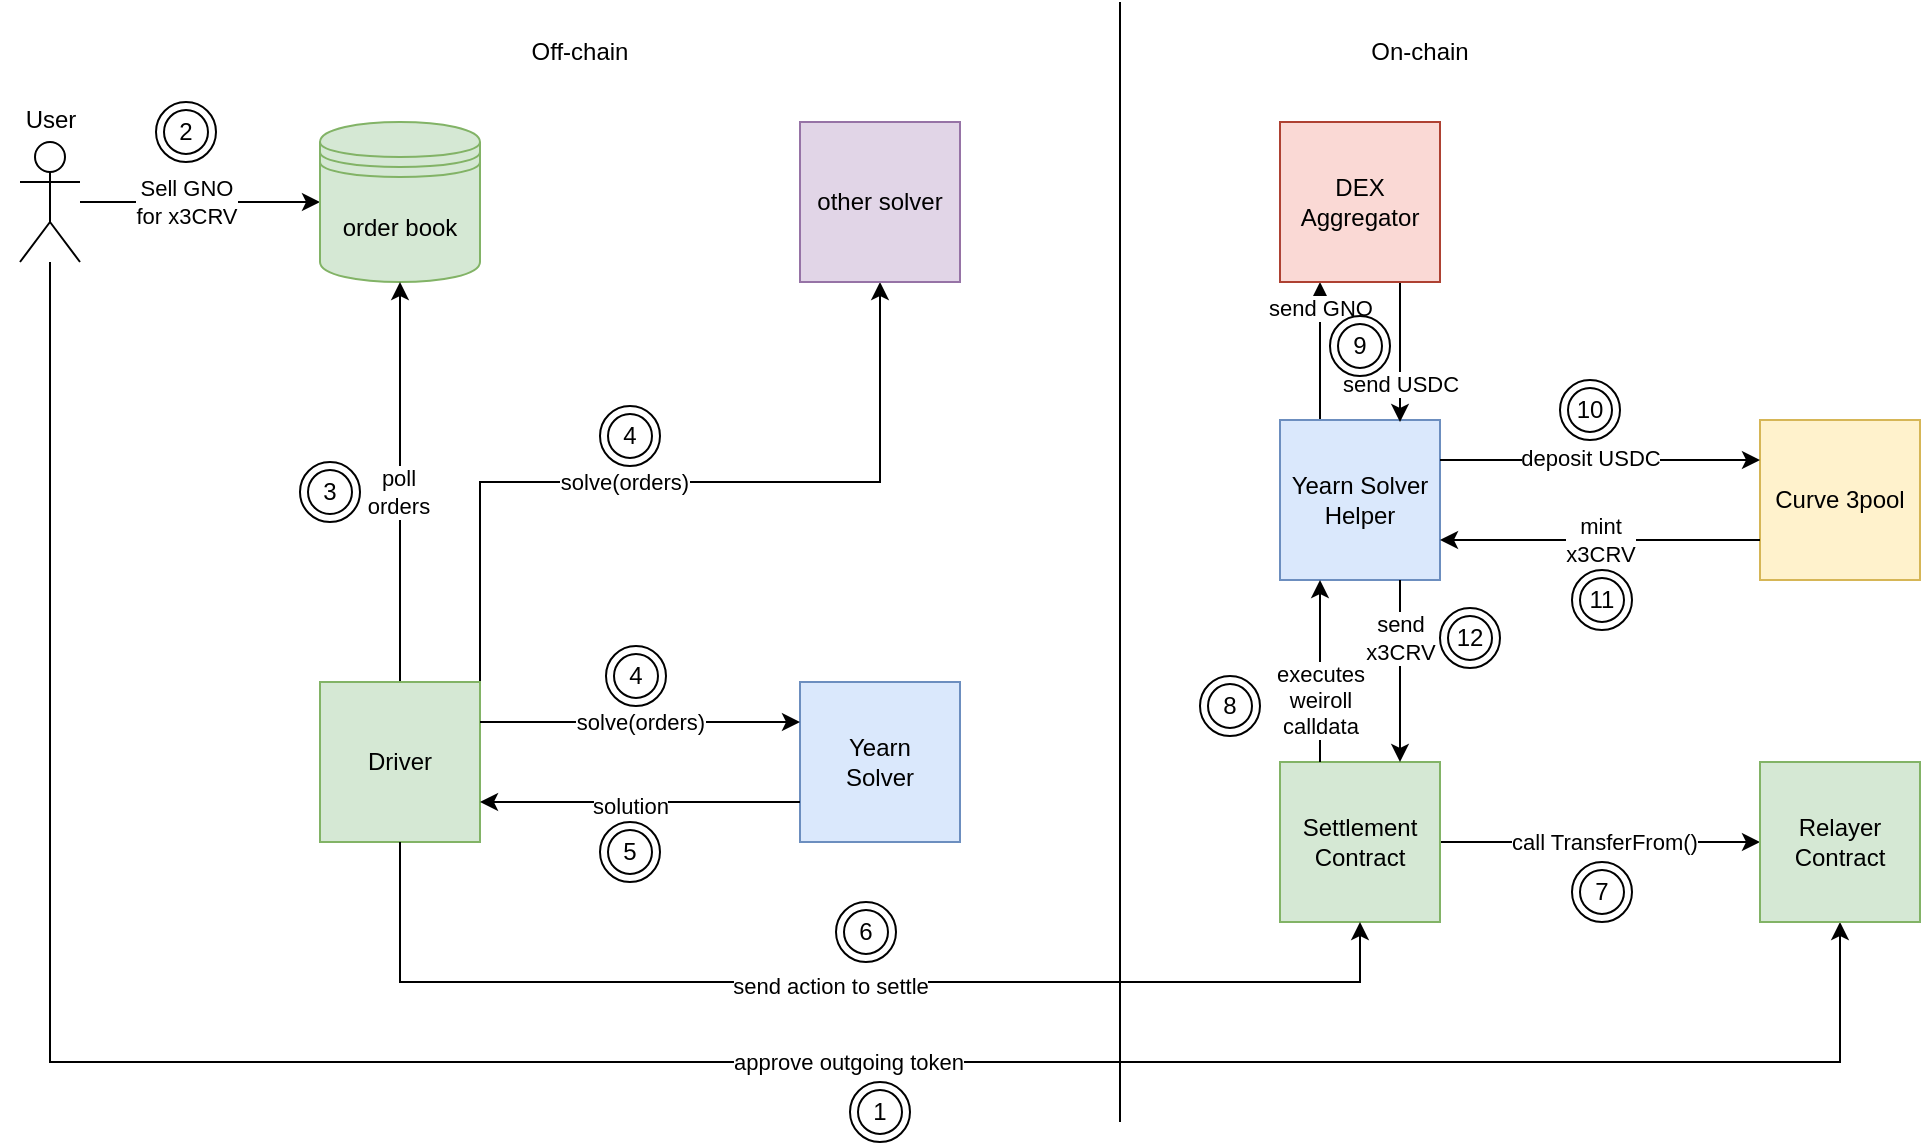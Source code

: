 <mxfile compressed="false" version="20.0.4" type="github">
  <diagram name="Page-1" id="e7e014a7-5840-1c2e-5031-d8a46d1fe8dd">
    <mxGraphModel dx="1426" dy="946" grid="1" gridSize="10" guides="1" tooltips="1" connect="1" arrows="1" fold="1" page="1" pageScale="1" pageWidth="1169" pageHeight="826" background="#FFFFFF" math="0" shadow="0">
      <root>
        <mxCell id="0" />
        <mxCell id="1" parent="0" />
        <mxCell id="ZvzS9FrOkyC6fBPtpC9W-44" value="" style="edgeStyle=orthogonalEdgeStyle;rounded=0;orthogonalLoop=1;jettySize=auto;html=1;" parent="1" source="ZvzS9FrOkyC6fBPtpC9W-41" target="ZvzS9FrOkyC6fBPtpC9W-42" edge="1">
          <mxGeometry relative="1" as="geometry" />
        </mxCell>
        <mxCell id="ZvzS9FrOkyC6fBPtpC9W-45" value="Sell GNO&lt;br&gt;for x3CRV" style="edgeLabel;html=1;align=center;verticalAlign=middle;resizable=0;points=[];" parent="ZvzS9FrOkyC6fBPtpC9W-44" vertex="1" connectable="0">
          <mxGeometry x="-0.127" y="1" relative="1" as="geometry">
            <mxPoint y="1" as="offset" />
          </mxGeometry>
        </mxCell>
        <mxCell id="DhYsW5sf-vEA2xXuITr3-2" style="edgeStyle=orthogonalEdgeStyle;rounded=0;orthogonalLoop=1;jettySize=auto;html=1;entryX=0.5;entryY=1;entryDx=0;entryDy=0;" parent="1" source="ZvzS9FrOkyC6fBPtpC9W-41" target="DhYsW5sf-vEA2xXuITr3-1" edge="1">
          <mxGeometry relative="1" as="geometry">
            <Array as="points">
              <mxPoint x="65" y="550" />
              <mxPoint x="960" y="550" />
            </Array>
          </mxGeometry>
        </mxCell>
        <mxCell id="DhYsW5sf-vEA2xXuITr3-4" value="approve outgoing token" style="edgeLabel;html=1;align=center;verticalAlign=middle;resizable=0;points=[];" parent="DhYsW5sf-vEA2xXuITr3-2" vertex="1" connectable="0">
          <mxGeometry x="0.17" relative="1" as="geometry">
            <mxPoint as="offset" />
          </mxGeometry>
        </mxCell>
        <mxCell id="ZvzS9FrOkyC6fBPtpC9W-41" value="" style="shape=umlActor;verticalLabelPosition=bottom;verticalAlign=top;html=1;outlineConnect=0;" parent="1" vertex="1">
          <mxGeometry x="50" y="90" width="30" height="60" as="geometry" />
        </mxCell>
        <mxCell id="ZvzS9FrOkyC6fBPtpC9W-42" value="order book" style="shape=datastore;whiteSpace=wrap;html=1;fillColor=#d5e8d4;strokeColor=#82b366;" parent="1" vertex="1">
          <mxGeometry x="200" y="80" width="80" height="80" as="geometry" />
        </mxCell>
        <mxCell id="ZvzS9FrOkyC6fBPtpC9W-46" value="" style="endArrow=none;html=1;rounded=0;" parent="1" edge="1">
          <mxGeometry width="50" height="50" relative="1" as="geometry">
            <mxPoint x="600" y="580" as="sourcePoint" />
            <mxPoint x="600" y="20" as="targetPoint" />
          </mxGeometry>
        </mxCell>
        <mxCell id="ZvzS9FrOkyC6fBPtpC9W-47" value="Yearn &lt;br&gt;Solver" style="whiteSpace=wrap;html=1;aspect=fixed;fillColor=#dae8fc;strokeColor=#6c8ebf;" parent="1" vertex="1">
          <mxGeometry x="440" y="360" width="80" height="80" as="geometry" />
        </mxCell>
        <mxCell id="DhYsW5sf-vEA2xXuITr3-5" style="edgeStyle=orthogonalEdgeStyle;rounded=0;orthogonalLoop=1;jettySize=auto;html=1;exitX=1;exitY=0.5;exitDx=0;exitDy=0;entryX=0;entryY=0.5;entryDx=0;entryDy=0;" parent="1" source="ZvzS9FrOkyC6fBPtpC9W-50" target="DhYsW5sf-vEA2xXuITr3-1" edge="1">
          <mxGeometry relative="1" as="geometry" />
        </mxCell>
        <mxCell id="DhYsW5sf-vEA2xXuITr3-6" value="call TransferFrom()" style="edgeLabel;html=1;align=center;verticalAlign=middle;resizable=0;points=[];" parent="DhYsW5sf-vEA2xXuITr3-5" vertex="1" connectable="0">
          <mxGeometry x="0.212" relative="1" as="geometry">
            <mxPoint x="-15" as="offset" />
          </mxGeometry>
        </mxCell>
        <mxCell id="ZvzS9FrOkyC6fBPtpC9W-50" value="Settlement Contract" style="whiteSpace=wrap;html=1;aspect=fixed;fillColor=#d5e8d4;strokeColor=#82b366;" parent="1" vertex="1">
          <mxGeometry x="680" y="400" width="80" height="80" as="geometry" />
        </mxCell>
        <mxCell id="ZvzS9FrOkyC6fBPtpC9W-52" style="edgeStyle=orthogonalEdgeStyle;rounded=0;orthogonalLoop=1;jettySize=auto;html=1;entryX=0.5;entryY=1;entryDx=0;entryDy=0;" parent="1" source="ZvzS9FrOkyC6fBPtpC9W-51" target="ZvzS9FrOkyC6fBPtpC9W-42" edge="1">
          <mxGeometry relative="1" as="geometry">
            <mxPoint x="230" y="160" as="targetPoint" />
          </mxGeometry>
        </mxCell>
        <mxCell id="ZvzS9FrOkyC6fBPtpC9W-53" value="poll &lt;br&gt;orders" style="edgeLabel;html=1;align=center;verticalAlign=middle;resizable=0;points=[];" parent="ZvzS9FrOkyC6fBPtpC9W-52" vertex="1" connectable="0">
          <mxGeometry x="-0.05" y="1" relative="1" as="geometry">
            <mxPoint as="offset" />
          </mxGeometry>
        </mxCell>
        <mxCell id="ZvzS9FrOkyC6fBPtpC9W-55" style="edgeStyle=orthogonalEdgeStyle;rounded=0;orthogonalLoop=1;jettySize=auto;html=1;exitX=1;exitY=0;exitDx=0;exitDy=0;entryX=0.5;entryY=1;entryDx=0;entryDy=0;" parent="1" source="ZvzS9FrOkyC6fBPtpC9W-51" target="ZvzS9FrOkyC6fBPtpC9W-54" edge="1">
          <mxGeometry relative="1" as="geometry" />
        </mxCell>
        <mxCell id="ZvzS9FrOkyC6fBPtpC9W-56" value="solve(orders)" style="edgeLabel;html=1;align=center;verticalAlign=middle;resizable=0;points=[];" parent="ZvzS9FrOkyC6fBPtpC9W-55" vertex="1" connectable="0">
          <mxGeometry x="-0.14" relative="1" as="geometry">
            <mxPoint as="offset" />
          </mxGeometry>
        </mxCell>
        <mxCell id="ZvzS9FrOkyC6fBPtpC9W-51" value="Driver" style="whiteSpace=wrap;html=1;aspect=fixed;fillColor=#d5e8d4;strokeColor=#82b366;" parent="1" vertex="1">
          <mxGeometry x="200" y="360" width="80" height="80" as="geometry" />
        </mxCell>
        <mxCell id="ZvzS9FrOkyC6fBPtpC9W-54" value="other solver" style="whiteSpace=wrap;html=1;aspect=fixed;fillColor=#e1d5e7;strokeColor=#9673a6;" parent="1" vertex="1">
          <mxGeometry x="440" y="80" width="80" height="80" as="geometry" />
        </mxCell>
        <mxCell id="ZvzS9FrOkyC6fBPtpC9W-66" value="2" style="ellipse;shape=doubleEllipse;whiteSpace=wrap;html=1;aspect=fixed;" parent="1" vertex="1">
          <mxGeometry x="118" y="70" width="30" height="30" as="geometry" />
        </mxCell>
        <mxCell id="ZvzS9FrOkyC6fBPtpC9W-67" value="3" style="ellipse;shape=doubleEllipse;whiteSpace=wrap;html=1;aspect=fixed;" parent="1" vertex="1">
          <mxGeometry x="190" y="250" width="30" height="30" as="geometry" />
        </mxCell>
        <mxCell id="ZvzS9FrOkyC6fBPtpC9W-68" value="4" style="ellipse;shape=doubleEllipse;whiteSpace=wrap;html=1;aspect=fixed;" parent="1" vertex="1">
          <mxGeometry x="340" y="222" width="30" height="30" as="geometry" />
        </mxCell>
        <mxCell id="ZvzS9FrOkyC6fBPtpC9W-69" value="4" style="ellipse;shape=doubleEllipse;whiteSpace=wrap;html=1;aspect=fixed;" parent="1" vertex="1">
          <mxGeometry x="343" y="342" width="30" height="30" as="geometry" />
        </mxCell>
        <mxCell id="ZvzS9FrOkyC6fBPtpC9W-70" value="5" style="ellipse;shape=doubleEllipse;whiteSpace=wrap;html=1;aspect=fixed;" parent="1" vertex="1">
          <mxGeometry x="340" y="430" width="30" height="30" as="geometry" />
        </mxCell>
        <mxCell id="ZvzS9FrOkyC6fBPtpC9W-71" value="Off-chain" style="text;html=1;strokeColor=none;fillColor=none;align=center;verticalAlign=middle;whiteSpace=wrap;rounded=0;" parent="1" vertex="1">
          <mxGeometry x="300" y="30" width="60" height="30" as="geometry" />
        </mxCell>
        <mxCell id="ZvzS9FrOkyC6fBPtpC9W-72" value="On-chain" style="text;html=1;strokeColor=none;fillColor=none;align=center;verticalAlign=middle;whiteSpace=wrap;rounded=0;" parent="1" vertex="1">
          <mxGeometry x="720" y="30" width="60" height="30" as="geometry" />
        </mxCell>
        <mxCell id="ZvzS9FrOkyC6fBPtpC9W-74" value="" style="endArrow=classic;html=1;rounded=0;exitX=0;exitY=0.75;exitDx=0;exitDy=0;entryX=1;entryY=0.75;entryDx=0;entryDy=0;" parent="1" source="ZvzS9FrOkyC6fBPtpC9W-47" target="ZvzS9FrOkyC6fBPtpC9W-51" edge="1">
          <mxGeometry width="50" height="50" relative="1" as="geometry">
            <mxPoint x="560" y="410" as="sourcePoint" />
            <mxPoint x="610" y="360" as="targetPoint" />
          </mxGeometry>
        </mxCell>
        <mxCell id="ZvzS9FrOkyC6fBPtpC9W-75" value="solution" style="edgeLabel;html=1;align=center;verticalAlign=middle;resizable=0;points=[];" parent="ZvzS9FrOkyC6fBPtpC9W-74" vertex="1" connectable="0">
          <mxGeometry x="0.15" y="2" relative="1" as="geometry">
            <mxPoint x="7" as="offset" />
          </mxGeometry>
        </mxCell>
        <mxCell id="jgTDPuw3UOx_7RCHTihp-1" value="send GNO" style="edgeStyle=orthogonalEdgeStyle;rounded=0;orthogonalLoop=1;jettySize=auto;html=1;exitX=0.25;exitY=0;exitDx=0;exitDy=0;entryX=0.25;entryY=1;entryDx=0;entryDy=0;" edge="1" parent="1">
          <mxGeometry x="0.623" relative="1" as="geometry">
            <mxPoint x="700" y="229" as="sourcePoint" />
            <mxPoint x="700" y="160" as="targetPoint" />
            <mxPoint as="offset" />
          </mxGeometry>
        </mxCell>
        <mxCell id="ZvzS9FrOkyC6fBPtpC9W-77" value="Yearn Solver&lt;br&gt;Helper" style="whiteSpace=wrap;html=1;aspect=fixed;fillColor=#dae8fc;strokeColor=#6c8ebf;" parent="1" vertex="1">
          <mxGeometry x="680" y="229" width="80" height="80" as="geometry" />
        </mxCell>
        <mxCell id="ZvzS9FrOkyC6fBPtpC9W-78" value="solve(orders)" style="endArrow=classic;html=1;rounded=0;exitX=1;exitY=0.25;exitDx=0;exitDy=0;entryX=0;entryY=0.25;entryDx=0;entryDy=0;" parent="1" source="ZvzS9FrOkyC6fBPtpC9W-51" target="ZvzS9FrOkyC6fBPtpC9W-47" edge="1">
          <mxGeometry width="50" height="50" relative="1" as="geometry">
            <mxPoint x="560" y="400" as="sourcePoint" />
            <mxPoint x="610" y="350" as="targetPoint" />
          </mxGeometry>
        </mxCell>
        <mxCell id="ZvzS9FrOkyC6fBPtpC9W-79" value="" style="endArrow=classic;html=1;rounded=0;exitX=0.5;exitY=1;exitDx=0;exitDy=0;entryX=0.5;entryY=1;entryDx=0;entryDy=0;" parent="1" source="ZvzS9FrOkyC6fBPtpC9W-51" target="ZvzS9FrOkyC6fBPtpC9W-50" edge="1">
          <mxGeometry width="50" height="50" relative="1" as="geometry">
            <mxPoint x="560" y="400" as="sourcePoint" />
            <mxPoint x="660" y="420" as="targetPoint" />
            <Array as="points">
              <mxPoint x="240" y="510" />
              <mxPoint x="720" y="510" />
            </Array>
          </mxGeometry>
        </mxCell>
        <mxCell id="DhYsW5sf-vEA2xXuITr3-11" value="send action to settle" style="edgeLabel;html=1;align=center;verticalAlign=middle;resizable=0;points=[];" parent="ZvzS9FrOkyC6fBPtpC9W-79" vertex="1" connectable="0">
          <mxGeometry x="-0.223" y="-2" relative="1" as="geometry">
            <mxPoint x="59" as="offset" />
          </mxGeometry>
        </mxCell>
        <mxCell id="ZvzS9FrOkyC6fBPtpC9W-80" value="Curve 3pool" style="whiteSpace=wrap;html=1;aspect=fixed;fillColor=#fff2cc;strokeColor=#d6b656;" parent="1" vertex="1">
          <mxGeometry x="920" y="229" width="80" height="80" as="geometry" />
        </mxCell>
        <mxCell id="ZvzS9FrOkyC6fBPtpC9W-81" value="6" style="ellipse;shape=doubleEllipse;whiteSpace=wrap;html=1;aspect=fixed;" parent="1" vertex="1">
          <mxGeometry x="458" y="470" width="30" height="30" as="geometry" />
        </mxCell>
        <mxCell id="ZvzS9FrOkyC6fBPtpC9W-82" value="" style="endArrow=classic;html=1;rounded=0;exitX=0.25;exitY=0;exitDx=0;exitDy=0;entryX=0.25;entryY=1;entryDx=0;entryDy=0;" parent="1" source="ZvzS9FrOkyC6fBPtpC9W-50" target="ZvzS9FrOkyC6fBPtpC9W-77" edge="1">
          <mxGeometry width="50" height="50" relative="1" as="geometry">
            <mxPoint x="560" y="400" as="sourcePoint" />
            <mxPoint x="610" y="350" as="targetPoint" />
          </mxGeometry>
        </mxCell>
        <mxCell id="ZvzS9FrOkyC6fBPtpC9W-84" value="executes&lt;br&gt;weiroll&lt;br&gt;calldata" style="edgeLabel;html=1;align=center;verticalAlign=middle;resizable=0;points=[];" parent="ZvzS9FrOkyC6fBPtpC9W-82" vertex="1" connectable="0">
          <mxGeometry x="-0.333" y="-1" relative="1" as="geometry">
            <mxPoint x="-1" y="-1" as="offset" />
          </mxGeometry>
        </mxCell>
        <mxCell id="ZvzS9FrOkyC6fBPtpC9W-85" value="" style="endArrow=classic;html=1;rounded=0;entryX=0;entryY=0.25;entryDx=0;entryDy=0;exitX=1;exitY=0.25;exitDx=0;exitDy=0;" parent="1" source="ZvzS9FrOkyC6fBPtpC9W-77" target="ZvzS9FrOkyC6fBPtpC9W-80" edge="1">
          <mxGeometry width="50" height="50" relative="1" as="geometry">
            <mxPoint x="560" y="449" as="sourcePoint" />
            <mxPoint x="610" y="399" as="targetPoint" />
          </mxGeometry>
        </mxCell>
        <mxCell id="ZvzS9FrOkyC6fBPtpC9W-88" value="deposit USDC" style="edgeLabel;html=1;align=center;verticalAlign=middle;resizable=0;points=[];" parent="ZvzS9FrOkyC6fBPtpC9W-85" vertex="1" connectable="0">
          <mxGeometry x="0.2" y="2" relative="1" as="geometry">
            <mxPoint x="-21" y="1" as="offset" />
          </mxGeometry>
        </mxCell>
        <mxCell id="ZvzS9FrOkyC6fBPtpC9W-86" value="8" style="ellipse;shape=doubleEllipse;whiteSpace=wrap;html=1;aspect=fixed;" parent="1" vertex="1">
          <mxGeometry x="640" y="357" width="30" height="30" as="geometry" />
        </mxCell>
        <mxCell id="ZvzS9FrOkyC6fBPtpC9W-87" value="10" style="ellipse;shape=doubleEllipse;whiteSpace=wrap;html=1;aspect=fixed;" parent="1" vertex="1">
          <mxGeometry x="820" y="209" width="30" height="30" as="geometry" />
        </mxCell>
        <mxCell id="ZvzS9FrOkyC6fBPtpC9W-89" value="mint &lt;br&gt;x3CRV" style="endArrow=classic;html=1;rounded=0;exitX=0;exitY=0.75;exitDx=0;exitDy=0;entryX=1;entryY=0.75;entryDx=0;entryDy=0;" parent="1" source="ZvzS9FrOkyC6fBPtpC9W-80" target="ZvzS9FrOkyC6fBPtpC9W-77" edge="1">
          <mxGeometry width="50" height="50" relative="1" as="geometry">
            <mxPoint x="560" y="449" as="sourcePoint" />
            <mxPoint x="610" y="399" as="targetPoint" />
          </mxGeometry>
        </mxCell>
        <mxCell id="ZvzS9FrOkyC6fBPtpC9W-90" value="11" style="ellipse;shape=doubleEllipse;whiteSpace=wrap;html=1;aspect=fixed;" parent="1" vertex="1">
          <mxGeometry x="826" y="304" width="30" height="30" as="geometry" />
        </mxCell>
        <mxCell id="ZvzS9FrOkyC6fBPtpC9W-91" value="send &lt;br&gt;x3CRV" style="endArrow=classic;html=1;rounded=0;exitX=0.75;exitY=1;exitDx=0;exitDy=0;entryX=0.75;entryY=0;entryDx=0;entryDy=0;" parent="1" source="ZvzS9FrOkyC6fBPtpC9W-77" target="ZvzS9FrOkyC6fBPtpC9W-50" edge="1">
          <mxGeometry x="-0.364" width="50" height="50" relative="1" as="geometry">
            <mxPoint x="560" y="380" as="sourcePoint" />
            <mxPoint x="610" y="330" as="targetPoint" />
            <mxPoint as="offset" />
          </mxGeometry>
        </mxCell>
        <mxCell id="ZvzS9FrOkyC6fBPtpC9W-92" value="12" style="ellipse;shape=doubleEllipse;whiteSpace=wrap;html=1;aspect=fixed;" parent="1" vertex="1">
          <mxGeometry x="760" y="323" width="30" height="30" as="geometry" />
        </mxCell>
        <mxCell id="DhYsW5sf-vEA2xXuITr3-1" value="Relayer Contract" style="whiteSpace=wrap;html=1;aspect=fixed;fillColor=#d5e8d4;strokeColor=#82b366;" parent="1" vertex="1">
          <mxGeometry x="920" y="400" width="80" height="80" as="geometry" />
        </mxCell>
        <mxCell id="DhYsW5sf-vEA2xXuITr3-7" value="7" style="ellipse;shape=doubleEllipse;whiteSpace=wrap;html=1;aspect=fixed;" parent="1" vertex="1">
          <mxGeometry x="826" y="450" width="30" height="30" as="geometry" />
        </mxCell>
        <mxCell id="DhYsW5sf-vEA2xXuITr3-9" value="1" style="ellipse;shape=doubleEllipse;whiteSpace=wrap;html=1;aspect=fixed;" parent="1" vertex="1">
          <mxGeometry x="465" y="560" width="30" height="30" as="geometry" />
        </mxCell>
        <mxCell id="DhYsW5sf-vEA2xXuITr3-13" value="User" style="text;html=1;align=center;verticalAlign=middle;resizable=0;points=[];autosize=1;strokeColor=none;fillColor=none;" parent="1" vertex="1">
          <mxGeometry x="40" y="64" width="50" height="30" as="geometry" />
        </mxCell>
        <mxCell id="jgTDPuw3UOx_7RCHTihp-2" value="send USDC" style="edgeStyle=orthogonalEdgeStyle;rounded=0;orthogonalLoop=1;jettySize=auto;html=1;exitX=0.75;exitY=1;exitDx=0;exitDy=0;" edge="1" parent="1" source="uwGfEKz5NsiqL1rKO-cl-2">
          <mxGeometry x="0.457" relative="1" as="geometry">
            <mxPoint x="740" y="167" as="sourcePoint" />
            <mxPoint x="740" y="230" as="targetPoint" />
            <mxPoint as="offset" />
          </mxGeometry>
        </mxCell>
        <mxCell id="uwGfEKz5NsiqL1rKO-cl-2" value="DEX Aggregator" style="whiteSpace=wrap;html=1;aspect=fixed;fillColor=#fad9d5;strokeColor=#ae4132;" parent="1" vertex="1">
          <mxGeometry x="680" y="80" width="80" height="80" as="geometry" />
        </mxCell>
        <mxCell id="jgTDPuw3UOx_7RCHTihp-5" value="9" style="ellipse;shape=doubleEllipse;whiteSpace=wrap;html=1;aspect=fixed;" vertex="1" parent="1">
          <mxGeometry x="705" y="177" width="30" height="30" as="geometry" />
        </mxCell>
      </root>
    </mxGraphModel>
  </diagram>
</mxfile>
